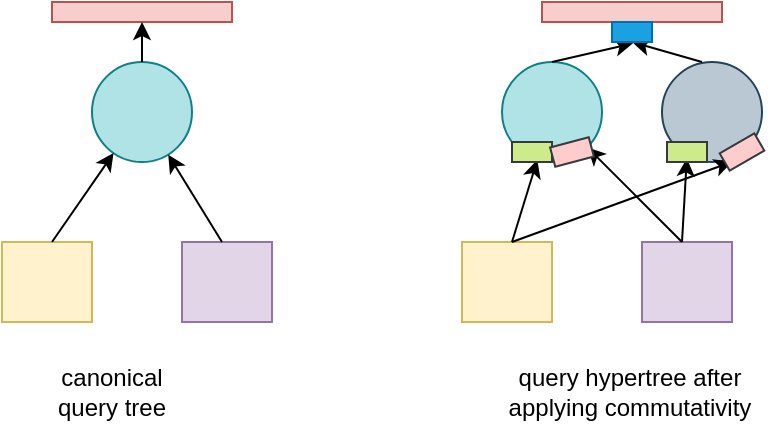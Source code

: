 <mxfile version="24.9.3">
  <diagram name="Page-1" id="K_Fz-trieamHBiKl2vH2">
    <mxGraphModel dx="667" dy="366" grid="1" gridSize="10" guides="1" tooltips="1" connect="1" arrows="1" fold="1" page="1" pageScale="1" pageWidth="850" pageHeight="1100" math="0" shadow="0">
      <root>
        <mxCell id="0" />
        <mxCell id="1" parent="0" />
        <mxCell id="-qD7z1_jALMDXgXqYLfl-1" value="" style="rounded=0;whiteSpace=wrap;html=1;fillColor=#f8cecc;strokeColor=#b85450;" vertex="1" parent="1">
          <mxGeometry x="355" y="160" width="90" height="10" as="geometry" />
        </mxCell>
        <mxCell id="-qD7z1_jALMDXgXqYLfl-2" value="" style="ellipse;whiteSpace=wrap;html=1;aspect=fixed;fillColor=#b0e3e6;strokeColor=#0e8088;" vertex="1" parent="1">
          <mxGeometry x="375" y="190" width="50" height="50" as="geometry" />
        </mxCell>
        <mxCell id="-qD7z1_jALMDXgXqYLfl-3" value="" style="rounded=0;whiteSpace=wrap;html=1;fillColor=#fff2cc;strokeColor=#d6b656;" vertex="1" parent="1">
          <mxGeometry x="330" y="280" width="45" height="40" as="geometry" />
        </mxCell>
        <mxCell id="-qD7z1_jALMDXgXqYLfl-4" value="" style="rounded=0;whiteSpace=wrap;html=1;fillColor=#e1d5e7;strokeColor=#9673a6;" vertex="1" parent="1">
          <mxGeometry x="420" y="280" width="45" height="40" as="geometry" />
        </mxCell>
        <mxCell id="-qD7z1_jALMDXgXqYLfl-5" value="" style="endArrow=classic;html=1;rounded=0;" edge="1" parent="1" target="-qD7z1_jALMDXgXqYLfl-2">
          <mxGeometry width="50" height="50" relative="1" as="geometry">
            <mxPoint x="355" y="280" as="sourcePoint" />
            <mxPoint x="405" y="230" as="targetPoint" />
          </mxGeometry>
        </mxCell>
        <mxCell id="-qD7z1_jALMDXgXqYLfl-6" value="" style="endArrow=classic;html=1;rounded=0;" edge="1" parent="1" target="-qD7z1_jALMDXgXqYLfl-2">
          <mxGeometry width="50" height="50" relative="1" as="geometry">
            <mxPoint x="440" y="280" as="sourcePoint" />
            <mxPoint x="471" y="236" as="targetPoint" />
          </mxGeometry>
        </mxCell>
        <mxCell id="-qD7z1_jALMDXgXqYLfl-7" value="" style="endArrow=classic;html=1;rounded=0;entryX=0.5;entryY=1;entryDx=0;entryDy=0;" edge="1" parent="1" target="-qD7z1_jALMDXgXqYLfl-1">
          <mxGeometry width="50" height="50" relative="1" as="geometry">
            <mxPoint x="400" y="190" as="sourcePoint" />
            <mxPoint x="450" y="140" as="targetPoint" />
          </mxGeometry>
        </mxCell>
        <mxCell id="-qD7z1_jALMDXgXqYLfl-8" value="" style="rounded=0;whiteSpace=wrap;html=1;fillColor=#f8cecc;strokeColor=#b85450;" vertex="1" parent="1">
          <mxGeometry x="600" y="160" width="90" height="10" as="geometry" />
        </mxCell>
        <mxCell id="-qD7z1_jALMDXgXqYLfl-9" value="" style="ellipse;whiteSpace=wrap;html=1;aspect=fixed;fillColor=#b0e3e6;strokeColor=#0e8088;" vertex="1" parent="1">
          <mxGeometry x="580" y="190" width="50" height="50" as="geometry" />
        </mxCell>
        <mxCell id="-qD7z1_jALMDXgXqYLfl-10" value="" style="rounded=0;whiteSpace=wrap;html=1;fillColor=#fff2cc;strokeColor=#d6b656;" vertex="1" parent="1">
          <mxGeometry x="560" y="280" width="45" height="40" as="geometry" />
        </mxCell>
        <mxCell id="-qD7z1_jALMDXgXqYLfl-11" value="" style="rounded=0;whiteSpace=wrap;html=1;fillColor=#e1d5e7;strokeColor=#9673a6;" vertex="1" parent="1">
          <mxGeometry x="650" y="280" width="45" height="40" as="geometry" />
        </mxCell>
        <mxCell id="-qD7z1_jALMDXgXqYLfl-12" value="" style="endArrow=classic;html=1;rounded=0;" edge="1" parent="1" target="-qD7z1_jALMDXgXqYLfl-9">
          <mxGeometry width="50" height="50" relative="1" as="geometry">
            <mxPoint x="585" y="280" as="sourcePoint" />
            <mxPoint x="635" y="230" as="targetPoint" />
          </mxGeometry>
        </mxCell>
        <mxCell id="-qD7z1_jALMDXgXqYLfl-13" value="" style="endArrow=classic;html=1;rounded=0;" edge="1" parent="1" target="-qD7z1_jALMDXgXqYLfl-9">
          <mxGeometry width="50" height="50" relative="1" as="geometry">
            <mxPoint x="670" y="280" as="sourcePoint" />
            <mxPoint x="701" y="236" as="targetPoint" />
          </mxGeometry>
        </mxCell>
        <mxCell id="-qD7z1_jALMDXgXqYLfl-15" value="" style="ellipse;whiteSpace=wrap;html=1;aspect=fixed;fillColor=#bac8d3;strokeColor=#23445d;" vertex="1" parent="1">
          <mxGeometry x="660" y="190" width="50" height="50" as="geometry" />
        </mxCell>
        <mxCell id="-qD7z1_jALMDXgXqYLfl-16" value="" style="endArrow=classic;html=1;rounded=0;entryX=0.248;entryY=0.964;entryDx=0;entryDy=0;entryPerimeter=0;" edge="1" parent="1" target="-qD7z1_jALMDXgXqYLfl-15">
          <mxGeometry width="50" height="50" relative="1" as="geometry">
            <mxPoint x="670" y="280" as="sourcePoint" />
            <mxPoint x="720" y="230" as="targetPoint" />
          </mxGeometry>
        </mxCell>
        <mxCell id="-qD7z1_jALMDXgXqYLfl-17" value="" style="endArrow=classic;html=1;rounded=0;entryX=0.704;entryY=0.996;entryDx=0;entryDy=0;entryPerimeter=0;" edge="1" parent="1" target="-qD7z1_jALMDXgXqYLfl-15">
          <mxGeometry width="50" height="50" relative="1" as="geometry">
            <mxPoint x="585" y="280" as="sourcePoint" />
            <mxPoint x="690" y="250" as="targetPoint" />
          </mxGeometry>
        </mxCell>
        <mxCell id="-qD7z1_jALMDXgXqYLfl-18" value="" style="endArrow=classic;html=1;rounded=0;entryX=0.526;entryY=1.067;entryDx=0;entryDy=0;entryPerimeter=0;" edge="1" parent="1" source="-qD7z1_jALMDXgXqYLfl-25" target="-qD7z1_jALMDXgXqYLfl-8">
          <mxGeometry width="50" height="50" relative="1" as="geometry">
            <mxPoint x="605" y="190" as="sourcePoint" />
            <mxPoint x="655" y="140" as="targetPoint" />
          </mxGeometry>
        </mxCell>
        <mxCell id="-qD7z1_jALMDXgXqYLfl-19" value="" style="endArrow=classic;html=1;rounded=0;entryX=0.5;entryY=1;entryDx=0;entryDy=0;" edge="1" parent="1" target="-qD7z1_jALMDXgXqYLfl-25">
          <mxGeometry width="50" height="50" relative="1" as="geometry">
            <mxPoint x="680" y="190" as="sourcePoint" />
            <mxPoint x="730" y="140" as="targetPoint" />
          </mxGeometry>
        </mxCell>
        <mxCell id="-qD7z1_jALMDXgXqYLfl-20" value="" style="rounded=0;whiteSpace=wrap;html=1;fillColor=#cdeb8b;strokeColor=#36393d;" vertex="1" parent="1">
          <mxGeometry x="585" y="230" width="20" height="10" as="geometry" />
        </mxCell>
        <mxCell id="-qD7z1_jALMDXgXqYLfl-21" value="" style="rounded=0;whiteSpace=wrap;html=1;fillColor=#ffcccc;strokeColor=#36393d;rotation=-15;" vertex="1" parent="1">
          <mxGeometry x="605" y="230" width="20" height="10" as="geometry" />
        </mxCell>
        <mxCell id="-qD7z1_jALMDXgXqYLfl-23" value="" style="rounded=0;whiteSpace=wrap;html=1;fillColor=#cdeb8b;strokeColor=#36393d;" vertex="1" parent="1">
          <mxGeometry x="662.5" y="230" width="20" height="10" as="geometry" />
        </mxCell>
        <mxCell id="-qD7z1_jALMDXgXqYLfl-24" value="" style="rounded=0;whiteSpace=wrap;html=1;fillColor=#ffcccc;strokeColor=#36393d;rotation=-30;" vertex="1" parent="1">
          <mxGeometry x="690" y="230" width="20" height="10" as="geometry" />
        </mxCell>
        <mxCell id="-qD7z1_jALMDXgXqYLfl-26" value="" style="endArrow=classic;html=1;rounded=0;entryX=0.526;entryY=1.067;entryDx=0;entryDy=0;entryPerimeter=0;" edge="1" parent="1" target="-qD7z1_jALMDXgXqYLfl-25">
          <mxGeometry width="50" height="50" relative="1" as="geometry">
            <mxPoint x="605" y="190" as="sourcePoint" />
            <mxPoint x="647" y="171" as="targetPoint" />
          </mxGeometry>
        </mxCell>
        <mxCell id="-qD7z1_jALMDXgXqYLfl-25" value="" style="rounded=0;whiteSpace=wrap;html=1;fillColor=#1ba1e2;strokeColor=#006EAF;rotation=0;fontColor=#ffffff;" vertex="1" parent="1">
          <mxGeometry x="635" y="170" width="20" height="10" as="geometry" />
        </mxCell>
        <mxCell id="-qD7z1_jALMDXgXqYLfl-27" value="canonical query tree" style="text;html=1;align=center;verticalAlign=middle;whiteSpace=wrap;rounded=0;" vertex="1" parent="1">
          <mxGeometry x="355" y="340" width="60" height="30" as="geometry" />
        </mxCell>
        <mxCell id="-qD7z1_jALMDXgXqYLfl-28" value="query hypertree after applying commutativity" style="text;html=1;align=center;verticalAlign=middle;whiteSpace=wrap;rounded=0;" vertex="1" parent="1">
          <mxGeometry x="580" y="340" width="127.5" height="30" as="geometry" />
        </mxCell>
      </root>
    </mxGraphModel>
  </diagram>
</mxfile>
